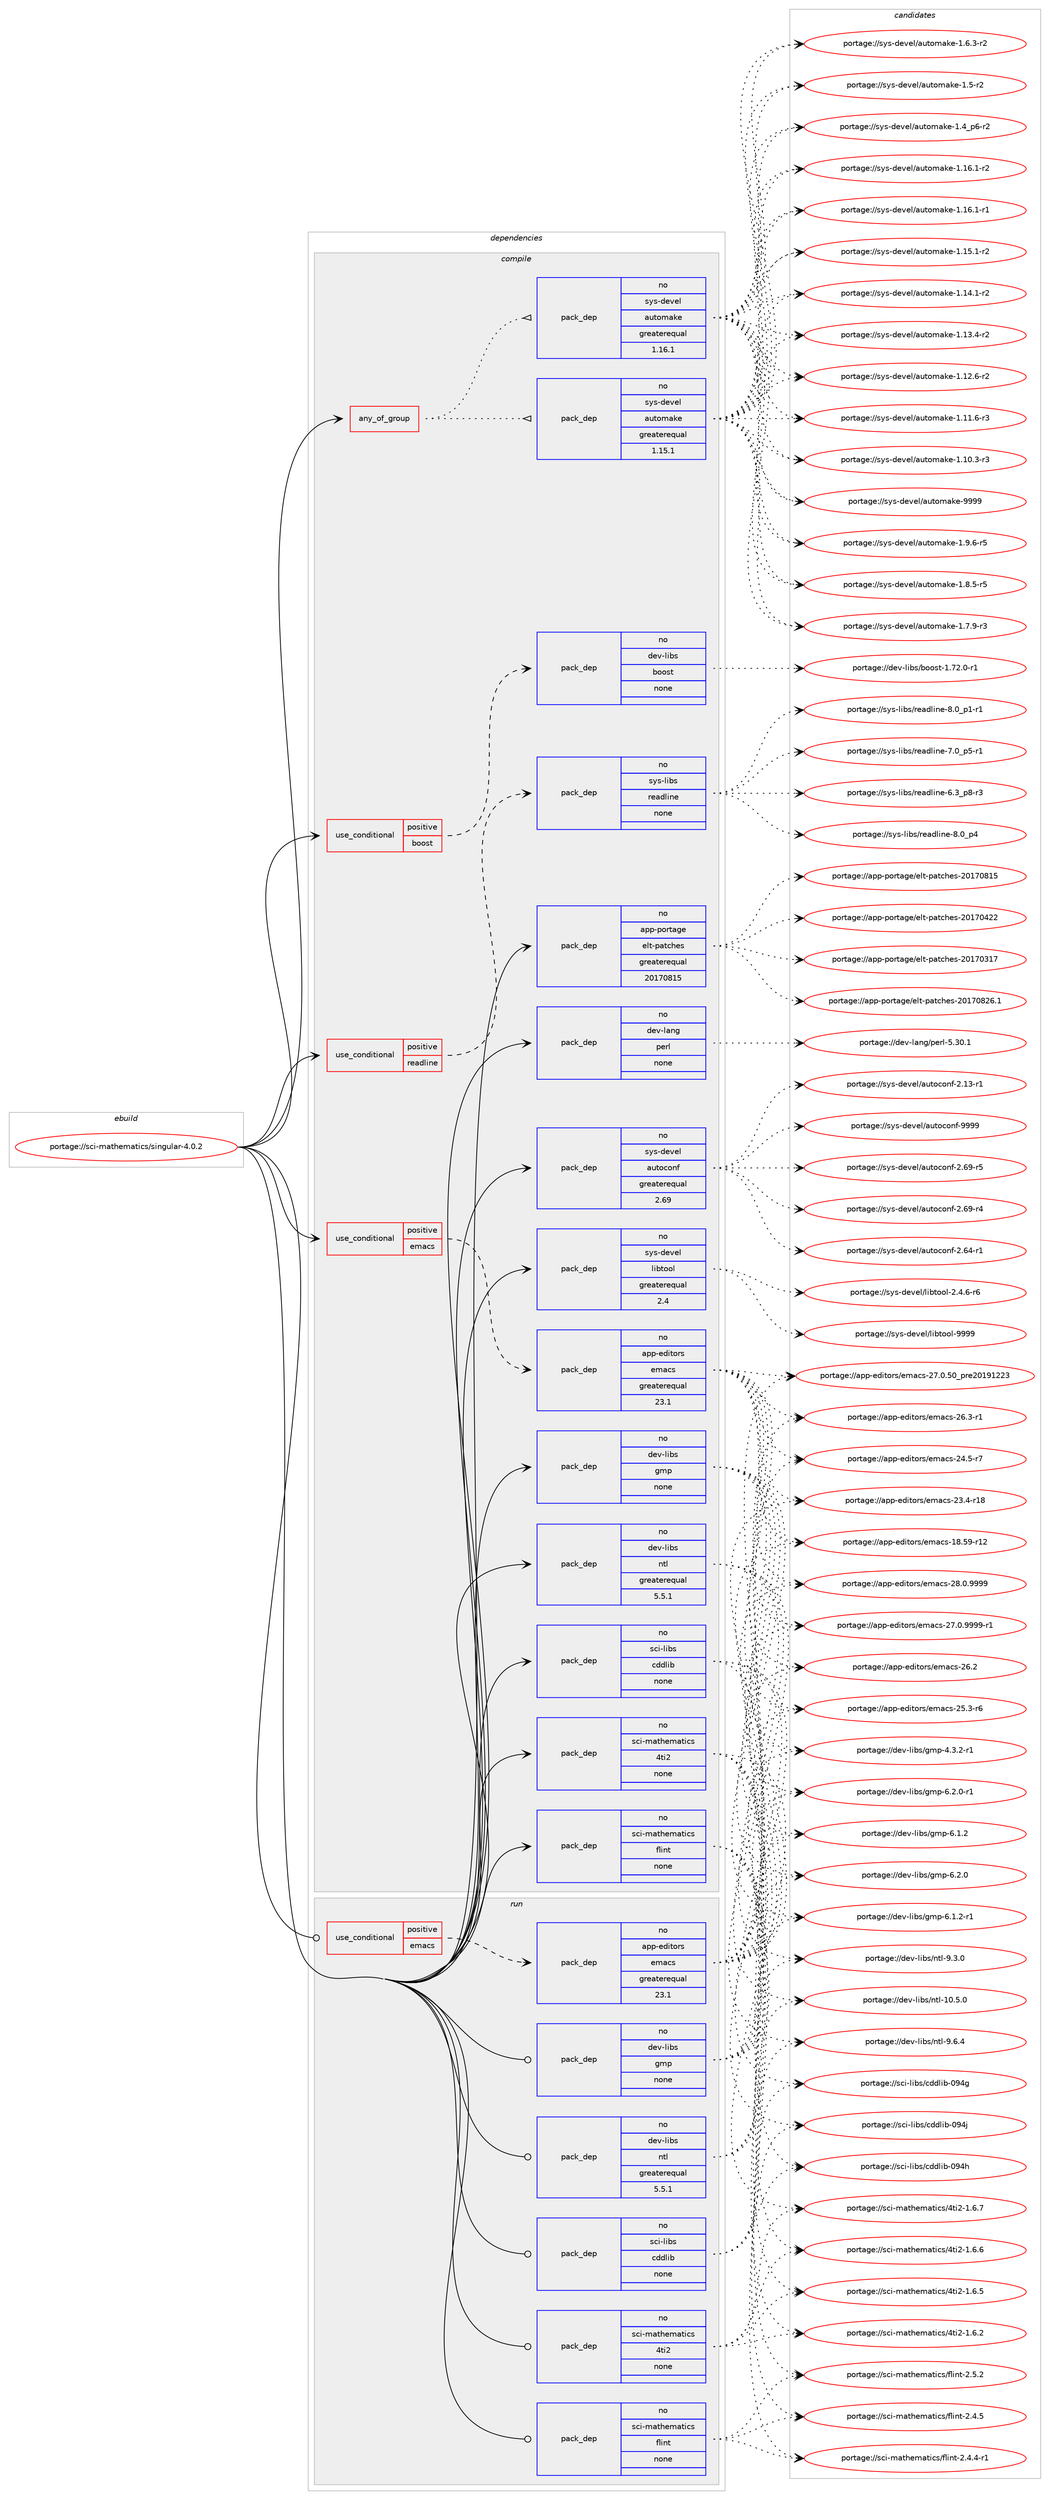 digraph prolog {

# *************
# Graph options
# *************

newrank=true;
concentrate=true;
compound=true;
graph [rankdir=LR,fontname=Helvetica,fontsize=10,ranksep=1.5];#, ranksep=2.5, nodesep=0.2];
edge  [arrowhead=vee];
node  [fontname=Helvetica,fontsize=10];

# **********
# The ebuild
# **********

subgraph cluster_leftcol {
color=gray;
rank=same;
label=<<i>ebuild</i>>;
id [label="portage://sci-mathematics/singular-4.0.2", color=red, width=4, href="../sci-mathematics/singular-4.0.2.svg"];
}

# ****************
# The dependencies
# ****************

subgraph cluster_midcol {
color=gray;
label=<<i>dependencies</i>>;
subgraph cluster_compile {
fillcolor="#eeeeee";
style=filled;
label=<<i>compile</i>>;
subgraph any1332 {
dependency80902 [label=<<TABLE BORDER="0" CELLBORDER="1" CELLSPACING="0" CELLPADDING="4"><TR><TD CELLPADDING="10">any_of_group</TD></TR></TABLE>>, shape=none, color=red];subgraph pack63650 {
dependency80903 [label=<<TABLE BORDER="0" CELLBORDER="1" CELLSPACING="0" CELLPADDING="4" WIDTH="220"><TR><TD ROWSPAN="6" CELLPADDING="30">pack_dep</TD></TR><TR><TD WIDTH="110">no</TD></TR><TR><TD>sys-devel</TD></TR><TR><TD>automake</TD></TR><TR><TD>greaterequal</TD></TR><TR><TD>1.16.1</TD></TR></TABLE>>, shape=none, color=blue];
}
dependency80902:e -> dependency80903:w [weight=20,style="dotted",arrowhead="oinv"];
subgraph pack63651 {
dependency80904 [label=<<TABLE BORDER="0" CELLBORDER="1" CELLSPACING="0" CELLPADDING="4" WIDTH="220"><TR><TD ROWSPAN="6" CELLPADDING="30">pack_dep</TD></TR><TR><TD WIDTH="110">no</TD></TR><TR><TD>sys-devel</TD></TR><TR><TD>automake</TD></TR><TR><TD>greaterequal</TD></TR><TR><TD>1.15.1</TD></TR></TABLE>>, shape=none, color=blue];
}
dependency80902:e -> dependency80904:w [weight=20,style="dotted",arrowhead="oinv"];
}
id:e -> dependency80902:w [weight=20,style="solid",arrowhead="vee"];
subgraph cond15836 {
dependency80905 [label=<<TABLE BORDER="0" CELLBORDER="1" CELLSPACING="0" CELLPADDING="4"><TR><TD ROWSPAN="3" CELLPADDING="10">use_conditional</TD></TR><TR><TD>positive</TD></TR><TR><TD>boost</TD></TR></TABLE>>, shape=none, color=red];
subgraph pack63652 {
dependency80906 [label=<<TABLE BORDER="0" CELLBORDER="1" CELLSPACING="0" CELLPADDING="4" WIDTH="220"><TR><TD ROWSPAN="6" CELLPADDING="30">pack_dep</TD></TR><TR><TD WIDTH="110">no</TD></TR><TR><TD>dev-libs</TD></TR><TR><TD>boost</TD></TR><TR><TD>none</TD></TR><TR><TD></TD></TR></TABLE>>, shape=none, color=blue];
}
dependency80905:e -> dependency80906:w [weight=20,style="dashed",arrowhead="vee"];
}
id:e -> dependency80905:w [weight=20,style="solid",arrowhead="vee"];
subgraph cond15837 {
dependency80907 [label=<<TABLE BORDER="0" CELLBORDER="1" CELLSPACING="0" CELLPADDING="4"><TR><TD ROWSPAN="3" CELLPADDING="10">use_conditional</TD></TR><TR><TD>positive</TD></TR><TR><TD>emacs</TD></TR></TABLE>>, shape=none, color=red];
subgraph pack63653 {
dependency80908 [label=<<TABLE BORDER="0" CELLBORDER="1" CELLSPACING="0" CELLPADDING="4" WIDTH="220"><TR><TD ROWSPAN="6" CELLPADDING="30">pack_dep</TD></TR><TR><TD WIDTH="110">no</TD></TR><TR><TD>app-editors</TD></TR><TR><TD>emacs</TD></TR><TR><TD>greaterequal</TD></TR><TR><TD>23.1</TD></TR></TABLE>>, shape=none, color=blue];
}
dependency80907:e -> dependency80908:w [weight=20,style="dashed",arrowhead="vee"];
}
id:e -> dependency80907:w [weight=20,style="solid",arrowhead="vee"];
subgraph cond15838 {
dependency80909 [label=<<TABLE BORDER="0" CELLBORDER="1" CELLSPACING="0" CELLPADDING="4"><TR><TD ROWSPAN="3" CELLPADDING="10">use_conditional</TD></TR><TR><TD>positive</TD></TR><TR><TD>readline</TD></TR></TABLE>>, shape=none, color=red];
subgraph pack63654 {
dependency80910 [label=<<TABLE BORDER="0" CELLBORDER="1" CELLSPACING="0" CELLPADDING="4" WIDTH="220"><TR><TD ROWSPAN="6" CELLPADDING="30">pack_dep</TD></TR><TR><TD WIDTH="110">no</TD></TR><TR><TD>sys-libs</TD></TR><TR><TD>readline</TD></TR><TR><TD>none</TD></TR><TR><TD></TD></TR></TABLE>>, shape=none, color=blue];
}
dependency80909:e -> dependency80910:w [weight=20,style="dashed",arrowhead="vee"];
}
id:e -> dependency80909:w [weight=20,style="solid",arrowhead="vee"];
subgraph pack63655 {
dependency80911 [label=<<TABLE BORDER="0" CELLBORDER="1" CELLSPACING="0" CELLPADDING="4" WIDTH="220"><TR><TD ROWSPAN="6" CELLPADDING="30">pack_dep</TD></TR><TR><TD WIDTH="110">no</TD></TR><TR><TD>app-portage</TD></TR><TR><TD>elt-patches</TD></TR><TR><TD>greaterequal</TD></TR><TR><TD>20170815</TD></TR></TABLE>>, shape=none, color=blue];
}
id:e -> dependency80911:w [weight=20,style="solid",arrowhead="vee"];
subgraph pack63656 {
dependency80912 [label=<<TABLE BORDER="0" CELLBORDER="1" CELLSPACING="0" CELLPADDING="4" WIDTH="220"><TR><TD ROWSPAN="6" CELLPADDING="30">pack_dep</TD></TR><TR><TD WIDTH="110">no</TD></TR><TR><TD>dev-lang</TD></TR><TR><TD>perl</TD></TR><TR><TD>none</TD></TR><TR><TD></TD></TR></TABLE>>, shape=none, color=blue];
}
id:e -> dependency80912:w [weight=20,style="solid",arrowhead="vee"];
subgraph pack63657 {
dependency80913 [label=<<TABLE BORDER="0" CELLBORDER="1" CELLSPACING="0" CELLPADDING="4" WIDTH="220"><TR><TD ROWSPAN="6" CELLPADDING="30">pack_dep</TD></TR><TR><TD WIDTH="110">no</TD></TR><TR><TD>dev-libs</TD></TR><TR><TD>gmp</TD></TR><TR><TD>none</TD></TR><TR><TD></TD></TR></TABLE>>, shape=none, color=blue];
}
id:e -> dependency80913:w [weight=20,style="solid",arrowhead="vee"];
subgraph pack63658 {
dependency80914 [label=<<TABLE BORDER="0" CELLBORDER="1" CELLSPACING="0" CELLPADDING="4" WIDTH="220"><TR><TD ROWSPAN="6" CELLPADDING="30">pack_dep</TD></TR><TR><TD WIDTH="110">no</TD></TR><TR><TD>dev-libs</TD></TR><TR><TD>ntl</TD></TR><TR><TD>greaterequal</TD></TR><TR><TD>5.5.1</TD></TR></TABLE>>, shape=none, color=blue];
}
id:e -> dependency80914:w [weight=20,style="solid",arrowhead="vee"];
subgraph pack63659 {
dependency80915 [label=<<TABLE BORDER="0" CELLBORDER="1" CELLSPACING="0" CELLPADDING="4" WIDTH="220"><TR><TD ROWSPAN="6" CELLPADDING="30">pack_dep</TD></TR><TR><TD WIDTH="110">no</TD></TR><TR><TD>sci-libs</TD></TR><TR><TD>cddlib</TD></TR><TR><TD>none</TD></TR><TR><TD></TD></TR></TABLE>>, shape=none, color=blue];
}
id:e -> dependency80915:w [weight=20,style="solid",arrowhead="vee"];
subgraph pack63660 {
dependency80916 [label=<<TABLE BORDER="0" CELLBORDER="1" CELLSPACING="0" CELLPADDING="4" WIDTH="220"><TR><TD ROWSPAN="6" CELLPADDING="30">pack_dep</TD></TR><TR><TD WIDTH="110">no</TD></TR><TR><TD>sci-mathematics</TD></TR><TR><TD>4ti2</TD></TR><TR><TD>none</TD></TR><TR><TD></TD></TR></TABLE>>, shape=none, color=blue];
}
id:e -> dependency80916:w [weight=20,style="solid",arrowhead="vee"];
subgraph pack63661 {
dependency80917 [label=<<TABLE BORDER="0" CELLBORDER="1" CELLSPACING="0" CELLPADDING="4" WIDTH="220"><TR><TD ROWSPAN="6" CELLPADDING="30">pack_dep</TD></TR><TR><TD WIDTH="110">no</TD></TR><TR><TD>sci-mathematics</TD></TR><TR><TD>flint</TD></TR><TR><TD>none</TD></TR><TR><TD></TD></TR></TABLE>>, shape=none, color=blue];
}
id:e -> dependency80917:w [weight=20,style="solid",arrowhead="vee"];
subgraph pack63662 {
dependency80918 [label=<<TABLE BORDER="0" CELLBORDER="1" CELLSPACING="0" CELLPADDING="4" WIDTH="220"><TR><TD ROWSPAN="6" CELLPADDING="30">pack_dep</TD></TR><TR><TD WIDTH="110">no</TD></TR><TR><TD>sys-devel</TD></TR><TR><TD>autoconf</TD></TR><TR><TD>greaterequal</TD></TR><TR><TD>2.69</TD></TR></TABLE>>, shape=none, color=blue];
}
id:e -> dependency80918:w [weight=20,style="solid",arrowhead="vee"];
subgraph pack63663 {
dependency80919 [label=<<TABLE BORDER="0" CELLBORDER="1" CELLSPACING="0" CELLPADDING="4" WIDTH="220"><TR><TD ROWSPAN="6" CELLPADDING="30">pack_dep</TD></TR><TR><TD WIDTH="110">no</TD></TR><TR><TD>sys-devel</TD></TR><TR><TD>libtool</TD></TR><TR><TD>greaterequal</TD></TR><TR><TD>2.4</TD></TR></TABLE>>, shape=none, color=blue];
}
id:e -> dependency80919:w [weight=20,style="solid",arrowhead="vee"];
}
subgraph cluster_compileandrun {
fillcolor="#eeeeee";
style=filled;
label=<<i>compile and run</i>>;
}
subgraph cluster_run {
fillcolor="#eeeeee";
style=filled;
label=<<i>run</i>>;
subgraph cond15839 {
dependency80920 [label=<<TABLE BORDER="0" CELLBORDER="1" CELLSPACING="0" CELLPADDING="4"><TR><TD ROWSPAN="3" CELLPADDING="10">use_conditional</TD></TR><TR><TD>positive</TD></TR><TR><TD>emacs</TD></TR></TABLE>>, shape=none, color=red];
subgraph pack63664 {
dependency80921 [label=<<TABLE BORDER="0" CELLBORDER="1" CELLSPACING="0" CELLPADDING="4" WIDTH="220"><TR><TD ROWSPAN="6" CELLPADDING="30">pack_dep</TD></TR><TR><TD WIDTH="110">no</TD></TR><TR><TD>app-editors</TD></TR><TR><TD>emacs</TD></TR><TR><TD>greaterequal</TD></TR><TR><TD>23.1</TD></TR></TABLE>>, shape=none, color=blue];
}
dependency80920:e -> dependency80921:w [weight=20,style="dashed",arrowhead="vee"];
}
id:e -> dependency80920:w [weight=20,style="solid",arrowhead="odot"];
subgraph pack63665 {
dependency80922 [label=<<TABLE BORDER="0" CELLBORDER="1" CELLSPACING="0" CELLPADDING="4" WIDTH="220"><TR><TD ROWSPAN="6" CELLPADDING="30">pack_dep</TD></TR><TR><TD WIDTH="110">no</TD></TR><TR><TD>dev-libs</TD></TR><TR><TD>gmp</TD></TR><TR><TD>none</TD></TR><TR><TD></TD></TR></TABLE>>, shape=none, color=blue];
}
id:e -> dependency80922:w [weight=20,style="solid",arrowhead="odot"];
subgraph pack63666 {
dependency80923 [label=<<TABLE BORDER="0" CELLBORDER="1" CELLSPACING="0" CELLPADDING="4" WIDTH="220"><TR><TD ROWSPAN="6" CELLPADDING="30">pack_dep</TD></TR><TR><TD WIDTH="110">no</TD></TR><TR><TD>dev-libs</TD></TR><TR><TD>ntl</TD></TR><TR><TD>greaterequal</TD></TR><TR><TD>5.5.1</TD></TR></TABLE>>, shape=none, color=blue];
}
id:e -> dependency80923:w [weight=20,style="solid",arrowhead="odot"];
subgraph pack63667 {
dependency80924 [label=<<TABLE BORDER="0" CELLBORDER="1" CELLSPACING="0" CELLPADDING="4" WIDTH="220"><TR><TD ROWSPAN="6" CELLPADDING="30">pack_dep</TD></TR><TR><TD WIDTH="110">no</TD></TR><TR><TD>sci-libs</TD></TR><TR><TD>cddlib</TD></TR><TR><TD>none</TD></TR><TR><TD></TD></TR></TABLE>>, shape=none, color=blue];
}
id:e -> dependency80924:w [weight=20,style="solid",arrowhead="odot"];
subgraph pack63668 {
dependency80925 [label=<<TABLE BORDER="0" CELLBORDER="1" CELLSPACING="0" CELLPADDING="4" WIDTH="220"><TR><TD ROWSPAN="6" CELLPADDING="30">pack_dep</TD></TR><TR><TD WIDTH="110">no</TD></TR><TR><TD>sci-mathematics</TD></TR><TR><TD>4ti2</TD></TR><TR><TD>none</TD></TR><TR><TD></TD></TR></TABLE>>, shape=none, color=blue];
}
id:e -> dependency80925:w [weight=20,style="solid",arrowhead="odot"];
subgraph pack63669 {
dependency80926 [label=<<TABLE BORDER="0" CELLBORDER="1" CELLSPACING="0" CELLPADDING="4" WIDTH="220"><TR><TD ROWSPAN="6" CELLPADDING="30">pack_dep</TD></TR><TR><TD WIDTH="110">no</TD></TR><TR><TD>sci-mathematics</TD></TR><TR><TD>flint</TD></TR><TR><TD>none</TD></TR><TR><TD></TD></TR></TABLE>>, shape=none, color=blue];
}
id:e -> dependency80926:w [weight=20,style="solid",arrowhead="odot"];
}
}

# **************
# The candidates
# **************

subgraph cluster_choices {
rank=same;
color=gray;
label=<<i>candidates</i>>;

subgraph choice63650 {
color=black;
nodesep=1;
choice115121115451001011181011084797117116111109971071014557575757 [label="portage://sys-devel/automake-9999", color=red, width=4,href="../sys-devel/automake-9999.svg"];
choice115121115451001011181011084797117116111109971071014549465746544511453 [label="portage://sys-devel/automake-1.9.6-r5", color=red, width=4,href="../sys-devel/automake-1.9.6-r5.svg"];
choice115121115451001011181011084797117116111109971071014549465646534511453 [label="portage://sys-devel/automake-1.8.5-r5", color=red, width=4,href="../sys-devel/automake-1.8.5-r5.svg"];
choice115121115451001011181011084797117116111109971071014549465546574511451 [label="portage://sys-devel/automake-1.7.9-r3", color=red, width=4,href="../sys-devel/automake-1.7.9-r3.svg"];
choice115121115451001011181011084797117116111109971071014549465446514511450 [label="portage://sys-devel/automake-1.6.3-r2", color=red, width=4,href="../sys-devel/automake-1.6.3-r2.svg"];
choice11512111545100101118101108479711711611110997107101454946534511450 [label="portage://sys-devel/automake-1.5-r2", color=red, width=4,href="../sys-devel/automake-1.5-r2.svg"];
choice115121115451001011181011084797117116111109971071014549465295112544511450 [label="portage://sys-devel/automake-1.4_p6-r2", color=red, width=4,href="../sys-devel/automake-1.4_p6-r2.svg"];
choice11512111545100101118101108479711711611110997107101454946495446494511450 [label="portage://sys-devel/automake-1.16.1-r2", color=red, width=4,href="../sys-devel/automake-1.16.1-r2.svg"];
choice11512111545100101118101108479711711611110997107101454946495446494511449 [label="portage://sys-devel/automake-1.16.1-r1", color=red, width=4,href="../sys-devel/automake-1.16.1-r1.svg"];
choice11512111545100101118101108479711711611110997107101454946495346494511450 [label="portage://sys-devel/automake-1.15.1-r2", color=red, width=4,href="../sys-devel/automake-1.15.1-r2.svg"];
choice11512111545100101118101108479711711611110997107101454946495246494511450 [label="portage://sys-devel/automake-1.14.1-r2", color=red, width=4,href="../sys-devel/automake-1.14.1-r2.svg"];
choice11512111545100101118101108479711711611110997107101454946495146524511450 [label="portage://sys-devel/automake-1.13.4-r2", color=red, width=4,href="../sys-devel/automake-1.13.4-r2.svg"];
choice11512111545100101118101108479711711611110997107101454946495046544511450 [label="portage://sys-devel/automake-1.12.6-r2", color=red, width=4,href="../sys-devel/automake-1.12.6-r2.svg"];
choice11512111545100101118101108479711711611110997107101454946494946544511451 [label="portage://sys-devel/automake-1.11.6-r3", color=red, width=4,href="../sys-devel/automake-1.11.6-r3.svg"];
choice11512111545100101118101108479711711611110997107101454946494846514511451 [label="portage://sys-devel/automake-1.10.3-r3", color=red, width=4,href="../sys-devel/automake-1.10.3-r3.svg"];
dependency80903:e -> choice115121115451001011181011084797117116111109971071014557575757:w [style=dotted,weight="100"];
dependency80903:e -> choice115121115451001011181011084797117116111109971071014549465746544511453:w [style=dotted,weight="100"];
dependency80903:e -> choice115121115451001011181011084797117116111109971071014549465646534511453:w [style=dotted,weight="100"];
dependency80903:e -> choice115121115451001011181011084797117116111109971071014549465546574511451:w [style=dotted,weight="100"];
dependency80903:e -> choice115121115451001011181011084797117116111109971071014549465446514511450:w [style=dotted,weight="100"];
dependency80903:e -> choice11512111545100101118101108479711711611110997107101454946534511450:w [style=dotted,weight="100"];
dependency80903:e -> choice115121115451001011181011084797117116111109971071014549465295112544511450:w [style=dotted,weight="100"];
dependency80903:e -> choice11512111545100101118101108479711711611110997107101454946495446494511450:w [style=dotted,weight="100"];
dependency80903:e -> choice11512111545100101118101108479711711611110997107101454946495446494511449:w [style=dotted,weight="100"];
dependency80903:e -> choice11512111545100101118101108479711711611110997107101454946495346494511450:w [style=dotted,weight="100"];
dependency80903:e -> choice11512111545100101118101108479711711611110997107101454946495246494511450:w [style=dotted,weight="100"];
dependency80903:e -> choice11512111545100101118101108479711711611110997107101454946495146524511450:w [style=dotted,weight="100"];
dependency80903:e -> choice11512111545100101118101108479711711611110997107101454946495046544511450:w [style=dotted,weight="100"];
dependency80903:e -> choice11512111545100101118101108479711711611110997107101454946494946544511451:w [style=dotted,weight="100"];
dependency80903:e -> choice11512111545100101118101108479711711611110997107101454946494846514511451:w [style=dotted,weight="100"];
}
subgraph choice63651 {
color=black;
nodesep=1;
choice115121115451001011181011084797117116111109971071014557575757 [label="portage://sys-devel/automake-9999", color=red, width=4,href="../sys-devel/automake-9999.svg"];
choice115121115451001011181011084797117116111109971071014549465746544511453 [label="portage://sys-devel/automake-1.9.6-r5", color=red, width=4,href="../sys-devel/automake-1.9.6-r5.svg"];
choice115121115451001011181011084797117116111109971071014549465646534511453 [label="portage://sys-devel/automake-1.8.5-r5", color=red, width=4,href="../sys-devel/automake-1.8.5-r5.svg"];
choice115121115451001011181011084797117116111109971071014549465546574511451 [label="portage://sys-devel/automake-1.7.9-r3", color=red, width=4,href="../sys-devel/automake-1.7.9-r3.svg"];
choice115121115451001011181011084797117116111109971071014549465446514511450 [label="portage://sys-devel/automake-1.6.3-r2", color=red, width=4,href="../sys-devel/automake-1.6.3-r2.svg"];
choice11512111545100101118101108479711711611110997107101454946534511450 [label="portage://sys-devel/automake-1.5-r2", color=red, width=4,href="../sys-devel/automake-1.5-r2.svg"];
choice115121115451001011181011084797117116111109971071014549465295112544511450 [label="portage://sys-devel/automake-1.4_p6-r2", color=red, width=4,href="../sys-devel/automake-1.4_p6-r2.svg"];
choice11512111545100101118101108479711711611110997107101454946495446494511450 [label="portage://sys-devel/automake-1.16.1-r2", color=red, width=4,href="../sys-devel/automake-1.16.1-r2.svg"];
choice11512111545100101118101108479711711611110997107101454946495446494511449 [label="portage://sys-devel/automake-1.16.1-r1", color=red, width=4,href="../sys-devel/automake-1.16.1-r1.svg"];
choice11512111545100101118101108479711711611110997107101454946495346494511450 [label="portage://sys-devel/automake-1.15.1-r2", color=red, width=4,href="../sys-devel/automake-1.15.1-r2.svg"];
choice11512111545100101118101108479711711611110997107101454946495246494511450 [label="portage://sys-devel/automake-1.14.1-r2", color=red, width=4,href="../sys-devel/automake-1.14.1-r2.svg"];
choice11512111545100101118101108479711711611110997107101454946495146524511450 [label="portage://sys-devel/automake-1.13.4-r2", color=red, width=4,href="../sys-devel/automake-1.13.4-r2.svg"];
choice11512111545100101118101108479711711611110997107101454946495046544511450 [label="portage://sys-devel/automake-1.12.6-r2", color=red, width=4,href="../sys-devel/automake-1.12.6-r2.svg"];
choice11512111545100101118101108479711711611110997107101454946494946544511451 [label="portage://sys-devel/automake-1.11.6-r3", color=red, width=4,href="../sys-devel/automake-1.11.6-r3.svg"];
choice11512111545100101118101108479711711611110997107101454946494846514511451 [label="portage://sys-devel/automake-1.10.3-r3", color=red, width=4,href="../sys-devel/automake-1.10.3-r3.svg"];
dependency80904:e -> choice115121115451001011181011084797117116111109971071014557575757:w [style=dotted,weight="100"];
dependency80904:e -> choice115121115451001011181011084797117116111109971071014549465746544511453:w [style=dotted,weight="100"];
dependency80904:e -> choice115121115451001011181011084797117116111109971071014549465646534511453:w [style=dotted,weight="100"];
dependency80904:e -> choice115121115451001011181011084797117116111109971071014549465546574511451:w [style=dotted,weight="100"];
dependency80904:e -> choice115121115451001011181011084797117116111109971071014549465446514511450:w [style=dotted,weight="100"];
dependency80904:e -> choice11512111545100101118101108479711711611110997107101454946534511450:w [style=dotted,weight="100"];
dependency80904:e -> choice115121115451001011181011084797117116111109971071014549465295112544511450:w [style=dotted,weight="100"];
dependency80904:e -> choice11512111545100101118101108479711711611110997107101454946495446494511450:w [style=dotted,weight="100"];
dependency80904:e -> choice11512111545100101118101108479711711611110997107101454946495446494511449:w [style=dotted,weight="100"];
dependency80904:e -> choice11512111545100101118101108479711711611110997107101454946495346494511450:w [style=dotted,weight="100"];
dependency80904:e -> choice11512111545100101118101108479711711611110997107101454946495246494511450:w [style=dotted,weight="100"];
dependency80904:e -> choice11512111545100101118101108479711711611110997107101454946495146524511450:w [style=dotted,weight="100"];
dependency80904:e -> choice11512111545100101118101108479711711611110997107101454946495046544511450:w [style=dotted,weight="100"];
dependency80904:e -> choice11512111545100101118101108479711711611110997107101454946494946544511451:w [style=dotted,weight="100"];
dependency80904:e -> choice11512111545100101118101108479711711611110997107101454946494846514511451:w [style=dotted,weight="100"];
}
subgraph choice63652 {
color=black;
nodesep=1;
choice10010111845108105981154798111111115116454946555046484511449 [label="portage://dev-libs/boost-1.72.0-r1", color=red, width=4,href="../dev-libs/boost-1.72.0-r1.svg"];
dependency80906:e -> choice10010111845108105981154798111111115116454946555046484511449:w [style=dotted,weight="100"];
}
subgraph choice63653 {
color=black;
nodesep=1;
choice971121124510110010511611111411547101109979911545505646484657575757 [label="portage://app-editors/emacs-28.0.9999", color=red, width=4,href="../app-editors/emacs-28.0.9999.svg"];
choice9711211245101100105116111114115471011099799115455055464846575757574511449 [label="portage://app-editors/emacs-27.0.9999-r1", color=red, width=4,href="../app-editors/emacs-27.0.9999-r1.svg"];
choice97112112451011001051161111141154710110997991154550554648465348951121141015048495749505051 [label="portage://app-editors/emacs-27.0.50_pre20191223", color=red, width=4,href="../app-editors/emacs-27.0.50_pre20191223.svg"];
choice971121124510110010511611111411547101109979911545505446514511449 [label="portage://app-editors/emacs-26.3-r1", color=red, width=4,href="../app-editors/emacs-26.3-r1.svg"];
choice97112112451011001051161111141154710110997991154550544650 [label="portage://app-editors/emacs-26.2", color=red, width=4,href="../app-editors/emacs-26.2.svg"];
choice971121124510110010511611111411547101109979911545505346514511454 [label="portage://app-editors/emacs-25.3-r6", color=red, width=4,href="../app-editors/emacs-25.3-r6.svg"];
choice971121124510110010511611111411547101109979911545505246534511455 [label="portage://app-editors/emacs-24.5-r7", color=red, width=4,href="../app-editors/emacs-24.5-r7.svg"];
choice97112112451011001051161111141154710110997991154550514652451144956 [label="portage://app-editors/emacs-23.4-r18", color=red, width=4,href="../app-editors/emacs-23.4-r18.svg"];
choice9711211245101100105116111114115471011099799115454956465357451144950 [label="portage://app-editors/emacs-18.59-r12", color=red, width=4,href="../app-editors/emacs-18.59-r12.svg"];
dependency80908:e -> choice971121124510110010511611111411547101109979911545505646484657575757:w [style=dotted,weight="100"];
dependency80908:e -> choice9711211245101100105116111114115471011099799115455055464846575757574511449:w [style=dotted,weight="100"];
dependency80908:e -> choice97112112451011001051161111141154710110997991154550554648465348951121141015048495749505051:w [style=dotted,weight="100"];
dependency80908:e -> choice971121124510110010511611111411547101109979911545505446514511449:w [style=dotted,weight="100"];
dependency80908:e -> choice97112112451011001051161111141154710110997991154550544650:w [style=dotted,weight="100"];
dependency80908:e -> choice971121124510110010511611111411547101109979911545505346514511454:w [style=dotted,weight="100"];
dependency80908:e -> choice971121124510110010511611111411547101109979911545505246534511455:w [style=dotted,weight="100"];
dependency80908:e -> choice97112112451011001051161111141154710110997991154550514652451144956:w [style=dotted,weight="100"];
dependency80908:e -> choice9711211245101100105116111114115471011099799115454956465357451144950:w [style=dotted,weight="100"];
}
subgraph choice63654 {
color=black;
nodesep=1;
choice11512111545108105981154711410197100108105110101455646489511252 [label="portage://sys-libs/readline-8.0_p4", color=red, width=4,href="../sys-libs/readline-8.0_p4.svg"];
choice115121115451081059811547114101971001081051101014556464895112494511449 [label="portage://sys-libs/readline-8.0_p1-r1", color=red, width=4,href="../sys-libs/readline-8.0_p1-r1.svg"];
choice115121115451081059811547114101971001081051101014555464895112534511449 [label="portage://sys-libs/readline-7.0_p5-r1", color=red, width=4,href="../sys-libs/readline-7.0_p5-r1.svg"];
choice115121115451081059811547114101971001081051101014554465195112564511451 [label="portage://sys-libs/readline-6.3_p8-r3", color=red, width=4,href="../sys-libs/readline-6.3_p8-r3.svg"];
dependency80910:e -> choice11512111545108105981154711410197100108105110101455646489511252:w [style=dotted,weight="100"];
dependency80910:e -> choice115121115451081059811547114101971001081051101014556464895112494511449:w [style=dotted,weight="100"];
dependency80910:e -> choice115121115451081059811547114101971001081051101014555464895112534511449:w [style=dotted,weight="100"];
dependency80910:e -> choice115121115451081059811547114101971001081051101014554465195112564511451:w [style=dotted,weight="100"];
}
subgraph choice63655 {
color=black;
nodesep=1;
choice971121124511211111411697103101471011081164511297116991041011154550484955485650544649 [label="portage://app-portage/elt-patches-20170826.1", color=red, width=4,href="../app-portage/elt-patches-20170826.1.svg"];
choice97112112451121111141169710310147101108116451129711699104101115455048495548564953 [label="portage://app-portage/elt-patches-20170815", color=red, width=4,href="../app-portage/elt-patches-20170815.svg"];
choice97112112451121111141169710310147101108116451129711699104101115455048495548525050 [label="portage://app-portage/elt-patches-20170422", color=red, width=4,href="../app-portage/elt-patches-20170422.svg"];
choice97112112451121111141169710310147101108116451129711699104101115455048495548514955 [label="portage://app-portage/elt-patches-20170317", color=red, width=4,href="../app-portage/elt-patches-20170317.svg"];
dependency80911:e -> choice971121124511211111411697103101471011081164511297116991041011154550484955485650544649:w [style=dotted,weight="100"];
dependency80911:e -> choice97112112451121111141169710310147101108116451129711699104101115455048495548564953:w [style=dotted,weight="100"];
dependency80911:e -> choice97112112451121111141169710310147101108116451129711699104101115455048495548525050:w [style=dotted,weight="100"];
dependency80911:e -> choice97112112451121111141169710310147101108116451129711699104101115455048495548514955:w [style=dotted,weight="100"];
}
subgraph choice63656 {
color=black;
nodesep=1;
choice10010111845108971101034711210111410845534651484649 [label="portage://dev-lang/perl-5.30.1", color=red, width=4,href="../dev-lang/perl-5.30.1.svg"];
dependency80912:e -> choice10010111845108971101034711210111410845534651484649:w [style=dotted,weight="100"];
}
subgraph choice63657 {
color=black;
nodesep=1;
choice1001011184510810598115471031091124554465046484511449 [label="portage://dev-libs/gmp-6.2.0-r1", color=red, width=4,href="../dev-libs/gmp-6.2.0-r1.svg"];
choice100101118451081059811547103109112455446504648 [label="portage://dev-libs/gmp-6.2.0", color=red, width=4,href="../dev-libs/gmp-6.2.0.svg"];
choice1001011184510810598115471031091124554464946504511449 [label="portage://dev-libs/gmp-6.1.2-r1", color=red, width=4,href="../dev-libs/gmp-6.1.2-r1.svg"];
choice100101118451081059811547103109112455446494650 [label="portage://dev-libs/gmp-6.1.2", color=red, width=4,href="../dev-libs/gmp-6.1.2.svg"];
choice1001011184510810598115471031091124552465146504511449 [label="portage://dev-libs/gmp-4.3.2-r1", color=red, width=4,href="../dev-libs/gmp-4.3.2-r1.svg"];
dependency80913:e -> choice1001011184510810598115471031091124554465046484511449:w [style=dotted,weight="100"];
dependency80913:e -> choice100101118451081059811547103109112455446504648:w [style=dotted,weight="100"];
dependency80913:e -> choice1001011184510810598115471031091124554464946504511449:w [style=dotted,weight="100"];
dependency80913:e -> choice100101118451081059811547103109112455446494650:w [style=dotted,weight="100"];
dependency80913:e -> choice1001011184510810598115471031091124552465146504511449:w [style=dotted,weight="100"];
}
subgraph choice63658 {
color=black;
nodesep=1;
choice100101118451081059811547110116108455746544652 [label="portage://dev-libs/ntl-9.6.4", color=red, width=4,href="../dev-libs/ntl-9.6.4.svg"];
choice100101118451081059811547110116108455746514648 [label="portage://dev-libs/ntl-9.3.0", color=red, width=4,href="../dev-libs/ntl-9.3.0.svg"];
choice10010111845108105981154711011610845494846534648 [label="portage://dev-libs/ntl-10.5.0", color=red, width=4,href="../dev-libs/ntl-10.5.0.svg"];
dependency80914:e -> choice100101118451081059811547110116108455746544652:w [style=dotted,weight="100"];
dependency80914:e -> choice100101118451081059811547110116108455746514648:w [style=dotted,weight="100"];
dependency80914:e -> choice10010111845108105981154711011610845494846534648:w [style=dotted,weight="100"];
}
subgraph choice63659 {
color=black;
nodesep=1;
choice11599105451081059811547991001001081059845485752106 [label="portage://sci-libs/cddlib-094j", color=red, width=4,href="../sci-libs/cddlib-094j.svg"];
choice11599105451081059811547991001001081059845485752104 [label="portage://sci-libs/cddlib-094h", color=red, width=4,href="../sci-libs/cddlib-094h.svg"];
choice11599105451081059811547991001001081059845485752103 [label="portage://sci-libs/cddlib-094g", color=red, width=4,href="../sci-libs/cddlib-094g.svg"];
dependency80915:e -> choice11599105451081059811547991001001081059845485752106:w [style=dotted,weight="100"];
dependency80915:e -> choice11599105451081059811547991001001081059845485752104:w [style=dotted,weight="100"];
dependency80915:e -> choice11599105451081059811547991001001081059845485752103:w [style=dotted,weight="100"];
}
subgraph choice63660 {
color=black;
nodesep=1;
choice1159910545109971161041011099711610599115475211610550454946544655 [label="portage://sci-mathematics/4ti2-1.6.7", color=red, width=4,href="../sci-mathematics/4ti2-1.6.7.svg"];
choice1159910545109971161041011099711610599115475211610550454946544654 [label="portage://sci-mathematics/4ti2-1.6.6", color=red, width=4,href="../sci-mathematics/4ti2-1.6.6.svg"];
choice1159910545109971161041011099711610599115475211610550454946544653 [label="portage://sci-mathematics/4ti2-1.6.5", color=red, width=4,href="../sci-mathematics/4ti2-1.6.5.svg"];
choice1159910545109971161041011099711610599115475211610550454946544650 [label="portage://sci-mathematics/4ti2-1.6.2", color=red, width=4,href="../sci-mathematics/4ti2-1.6.2.svg"];
dependency80916:e -> choice1159910545109971161041011099711610599115475211610550454946544655:w [style=dotted,weight="100"];
dependency80916:e -> choice1159910545109971161041011099711610599115475211610550454946544654:w [style=dotted,weight="100"];
dependency80916:e -> choice1159910545109971161041011099711610599115475211610550454946544653:w [style=dotted,weight="100"];
dependency80916:e -> choice1159910545109971161041011099711610599115475211610550454946544650:w [style=dotted,weight="100"];
}
subgraph choice63661 {
color=black;
nodesep=1;
choice115991054510997116104101109971161059911547102108105110116455046534650 [label="portage://sci-mathematics/flint-2.5.2", color=red, width=4,href="../sci-mathematics/flint-2.5.2.svg"];
choice115991054510997116104101109971161059911547102108105110116455046524653 [label="portage://sci-mathematics/flint-2.4.5", color=red, width=4,href="../sci-mathematics/flint-2.4.5.svg"];
choice1159910545109971161041011099711610599115471021081051101164550465246524511449 [label="portage://sci-mathematics/flint-2.4.4-r1", color=red, width=4,href="../sci-mathematics/flint-2.4.4-r1.svg"];
dependency80917:e -> choice115991054510997116104101109971161059911547102108105110116455046534650:w [style=dotted,weight="100"];
dependency80917:e -> choice115991054510997116104101109971161059911547102108105110116455046524653:w [style=dotted,weight="100"];
dependency80917:e -> choice1159910545109971161041011099711610599115471021081051101164550465246524511449:w [style=dotted,weight="100"];
}
subgraph choice63662 {
color=black;
nodesep=1;
choice115121115451001011181011084797117116111991111101024557575757 [label="portage://sys-devel/autoconf-9999", color=red, width=4,href="../sys-devel/autoconf-9999.svg"];
choice1151211154510010111810110847971171161119911111010245504654574511453 [label="portage://sys-devel/autoconf-2.69-r5", color=red, width=4,href="../sys-devel/autoconf-2.69-r5.svg"];
choice1151211154510010111810110847971171161119911111010245504654574511452 [label="portage://sys-devel/autoconf-2.69-r4", color=red, width=4,href="../sys-devel/autoconf-2.69-r4.svg"];
choice1151211154510010111810110847971171161119911111010245504654524511449 [label="portage://sys-devel/autoconf-2.64-r1", color=red, width=4,href="../sys-devel/autoconf-2.64-r1.svg"];
choice1151211154510010111810110847971171161119911111010245504649514511449 [label="portage://sys-devel/autoconf-2.13-r1", color=red, width=4,href="../sys-devel/autoconf-2.13-r1.svg"];
dependency80918:e -> choice115121115451001011181011084797117116111991111101024557575757:w [style=dotted,weight="100"];
dependency80918:e -> choice1151211154510010111810110847971171161119911111010245504654574511453:w [style=dotted,weight="100"];
dependency80918:e -> choice1151211154510010111810110847971171161119911111010245504654574511452:w [style=dotted,weight="100"];
dependency80918:e -> choice1151211154510010111810110847971171161119911111010245504654524511449:w [style=dotted,weight="100"];
dependency80918:e -> choice1151211154510010111810110847971171161119911111010245504649514511449:w [style=dotted,weight="100"];
}
subgraph choice63663 {
color=black;
nodesep=1;
choice1151211154510010111810110847108105981161111111084557575757 [label="portage://sys-devel/libtool-9999", color=red, width=4,href="../sys-devel/libtool-9999.svg"];
choice1151211154510010111810110847108105981161111111084550465246544511454 [label="portage://sys-devel/libtool-2.4.6-r6", color=red, width=4,href="../sys-devel/libtool-2.4.6-r6.svg"];
dependency80919:e -> choice1151211154510010111810110847108105981161111111084557575757:w [style=dotted,weight="100"];
dependency80919:e -> choice1151211154510010111810110847108105981161111111084550465246544511454:w [style=dotted,weight="100"];
}
subgraph choice63664 {
color=black;
nodesep=1;
choice971121124510110010511611111411547101109979911545505646484657575757 [label="portage://app-editors/emacs-28.0.9999", color=red, width=4,href="../app-editors/emacs-28.0.9999.svg"];
choice9711211245101100105116111114115471011099799115455055464846575757574511449 [label="portage://app-editors/emacs-27.0.9999-r1", color=red, width=4,href="../app-editors/emacs-27.0.9999-r1.svg"];
choice97112112451011001051161111141154710110997991154550554648465348951121141015048495749505051 [label="portage://app-editors/emacs-27.0.50_pre20191223", color=red, width=4,href="../app-editors/emacs-27.0.50_pre20191223.svg"];
choice971121124510110010511611111411547101109979911545505446514511449 [label="portage://app-editors/emacs-26.3-r1", color=red, width=4,href="../app-editors/emacs-26.3-r1.svg"];
choice97112112451011001051161111141154710110997991154550544650 [label="portage://app-editors/emacs-26.2", color=red, width=4,href="../app-editors/emacs-26.2.svg"];
choice971121124510110010511611111411547101109979911545505346514511454 [label="portage://app-editors/emacs-25.3-r6", color=red, width=4,href="../app-editors/emacs-25.3-r6.svg"];
choice971121124510110010511611111411547101109979911545505246534511455 [label="portage://app-editors/emacs-24.5-r7", color=red, width=4,href="../app-editors/emacs-24.5-r7.svg"];
choice97112112451011001051161111141154710110997991154550514652451144956 [label="portage://app-editors/emacs-23.4-r18", color=red, width=4,href="../app-editors/emacs-23.4-r18.svg"];
choice9711211245101100105116111114115471011099799115454956465357451144950 [label="portage://app-editors/emacs-18.59-r12", color=red, width=4,href="../app-editors/emacs-18.59-r12.svg"];
dependency80921:e -> choice971121124510110010511611111411547101109979911545505646484657575757:w [style=dotted,weight="100"];
dependency80921:e -> choice9711211245101100105116111114115471011099799115455055464846575757574511449:w [style=dotted,weight="100"];
dependency80921:e -> choice97112112451011001051161111141154710110997991154550554648465348951121141015048495749505051:w [style=dotted,weight="100"];
dependency80921:e -> choice971121124510110010511611111411547101109979911545505446514511449:w [style=dotted,weight="100"];
dependency80921:e -> choice97112112451011001051161111141154710110997991154550544650:w [style=dotted,weight="100"];
dependency80921:e -> choice971121124510110010511611111411547101109979911545505346514511454:w [style=dotted,weight="100"];
dependency80921:e -> choice971121124510110010511611111411547101109979911545505246534511455:w [style=dotted,weight="100"];
dependency80921:e -> choice97112112451011001051161111141154710110997991154550514652451144956:w [style=dotted,weight="100"];
dependency80921:e -> choice9711211245101100105116111114115471011099799115454956465357451144950:w [style=dotted,weight="100"];
}
subgraph choice63665 {
color=black;
nodesep=1;
choice1001011184510810598115471031091124554465046484511449 [label="portage://dev-libs/gmp-6.2.0-r1", color=red, width=4,href="../dev-libs/gmp-6.2.0-r1.svg"];
choice100101118451081059811547103109112455446504648 [label="portage://dev-libs/gmp-6.2.0", color=red, width=4,href="../dev-libs/gmp-6.2.0.svg"];
choice1001011184510810598115471031091124554464946504511449 [label="portage://dev-libs/gmp-6.1.2-r1", color=red, width=4,href="../dev-libs/gmp-6.1.2-r1.svg"];
choice100101118451081059811547103109112455446494650 [label="portage://dev-libs/gmp-6.1.2", color=red, width=4,href="../dev-libs/gmp-6.1.2.svg"];
choice1001011184510810598115471031091124552465146504511449 [label="portage://dev-libs/gmp-4.3.2-r1", color=red, width=4,href="../dev-libs/gmp-4.3.2-r1.svg"];
dependency80922:e -> choice1001011184510810598115471031091124554465046484511449:w [style=dotted,weight="100"];
dependency80922:e -> choice100101118451081059811547103109112455446504648:w [style=dotted,weight="100"];
dependency80922:e -> choice1001011184510810598115471031091124554464946504511449:w [style=dotted,weight="100"];
dependency80922:e -> choice100101118451081059811547103109112455446494650:w [style=dotted,weight="100"];
dependency80922:e -> choice1001011184510810598115471031091124552465146504511449:w [style=dotted,weight="100"];
}
subgraph choice63666 {
color=black;
nodesep=1;
choice100101118451081059811547110116108455746544652 [label="portage://dev-libs/ntl-9.6.4", color=red, width=4,href="../dev-libs/ntl-9.6.4.svg"];
choice100101118451081059811547110116108455746514648 [label="portage://dev-libs/ntl-9.3.0", color=red, width=4,href="../dev-libs/ntl-9.3.0.svg"];
choice10010111845108105981154711011610845494846534648 [label="portage://dev-libs/ntl-10.5.0", color=red, width=4,href="../dev-libs/ntl-10.5.0.svg"];
dependency80923:e -> choice100101118451081059811547110116108455746544652:w [style=dotted,weight="100"];
dependency80923:e -> choice100101118451081059811547110116108455746514648:w [style=dotted,weight="100"];
dependency80923:e -> choice10010111845108105981154711011610845494846534648:w [style=dotted,weight="100"];
}
subgraph choice63667 {
color=black;
nodesep=1;
choice11599105451081059811547991001001081059845485752106 [label="portage://sci-libs/cddlib-094j", color=red, width=4,href="../sci-libs/cddlib-094j.svg"];
choice11599105451081059811547991001001081059845485752104 [label="portage://sci-libs/cddlib-094h", color=red, width=4,href="../sci-libs/cddlib-094h.svg"];
choice11599105451081059811547991001001081059845485752103 [label="portage://sci-libs/cddlib-094g", color=red, width=4,href="../sci-libs/cddlib-094g.svg"];
dependency80924:e -> choice11599105451081059811547991001001081059845485752106:w [style=dotted,weight="100"];
dependency80924:e -> choice11599105451081059811547991001001081059845485752104:w [style=dotted,weight="100"];
dependency80924:e -> choice11599105451081059811547991001001081059845485752103:w [style=dotted,weight="100"];
}
subgraph choice63668 {
color=black;
nodesep=1;
choice1159910545109971161041011099711610599115475211610550454946544655 [label="portage://sci-mathematics/4ti2-1.6.7", color=red, width=4,href="../sci-mathematics/4ti2-1.6.7.svg"];
choice1159910545109971161041011099711610599115475211610550454946544654 [label="portage://sci-mathematics/4ti2-1.6.6", color=red, width=4,href="../sci-mathematics/4ti2-1.6.6.svg"];
choice1159910545109971161041011099711610599115475211610550454946544653 [label="portage://sci-mathematics/4ti2-1.6.5", color=red, width=4,href="../sci-mathematics/4ti2-1.6.5.svg"];
choice1159910545109971161041011099711610599115475211610550454946544650 [label="portage://sci-mathematics/4ti2-1.6.2", color=red, width=4,href="../sci-mathematics/4ti2-1.6.2.svg"];
dependency80925:e -> choice1159910545109971161041011099711610599115475211610550454946544655:w [style=dotted,weight="100"];
dependency80925:e -> choice1159910545109971161041011099711610599115475211610550454946544654:w [style=dotted,weight="100"];
dependency80925:e -> choice1159910545109971161041011099711610599115475211610550454946544653:w [style=dotted,weight="100"];
dependency80925:e -> choice1159910545109971161041011099711610599115475211610550454946544650:w [style=dotted,weight="100"];
}
subgraph choice63669 {
color=black;
nodesep=1;
choice115991054510997116104101109971161059911547102108105110116455046534650 [label="portage://sci-mathematics/flint-2.5.2", color=red, width=4,href="../sci-mathematics/flint-2.5.2.svg"];
choice115991054510997116104101109971161059911547102108105110116455046524653 [label="portage://sci-mathematics/flint-2.4.5", color=red, width=4,href="../sci-mathematics/flint-2.4.5.svg"];
choice1159910545109971161041011099711610599115471021081051101164550465246524511449 [label="portage://sci-mathematics/flint-2.4.4-r1", color=red, width=4,href="../sci-mathematics/flint-2.4.4-r1.svg"];
dependency80926:e -> choice115991054510997116104101109971161059911547102108105110116455046534650:w [style=dotted,weight="100"];
dependency80926:e -> choice115991054510997116104101109971161059911547102108105110116455046524653:w [style=dotted,weight="100"];
dependency80926:e -> choice1159910545109971161041011099711610599115471021081051101164550465246524511449:w [style=dotted,weight="100"];
}
}

}
